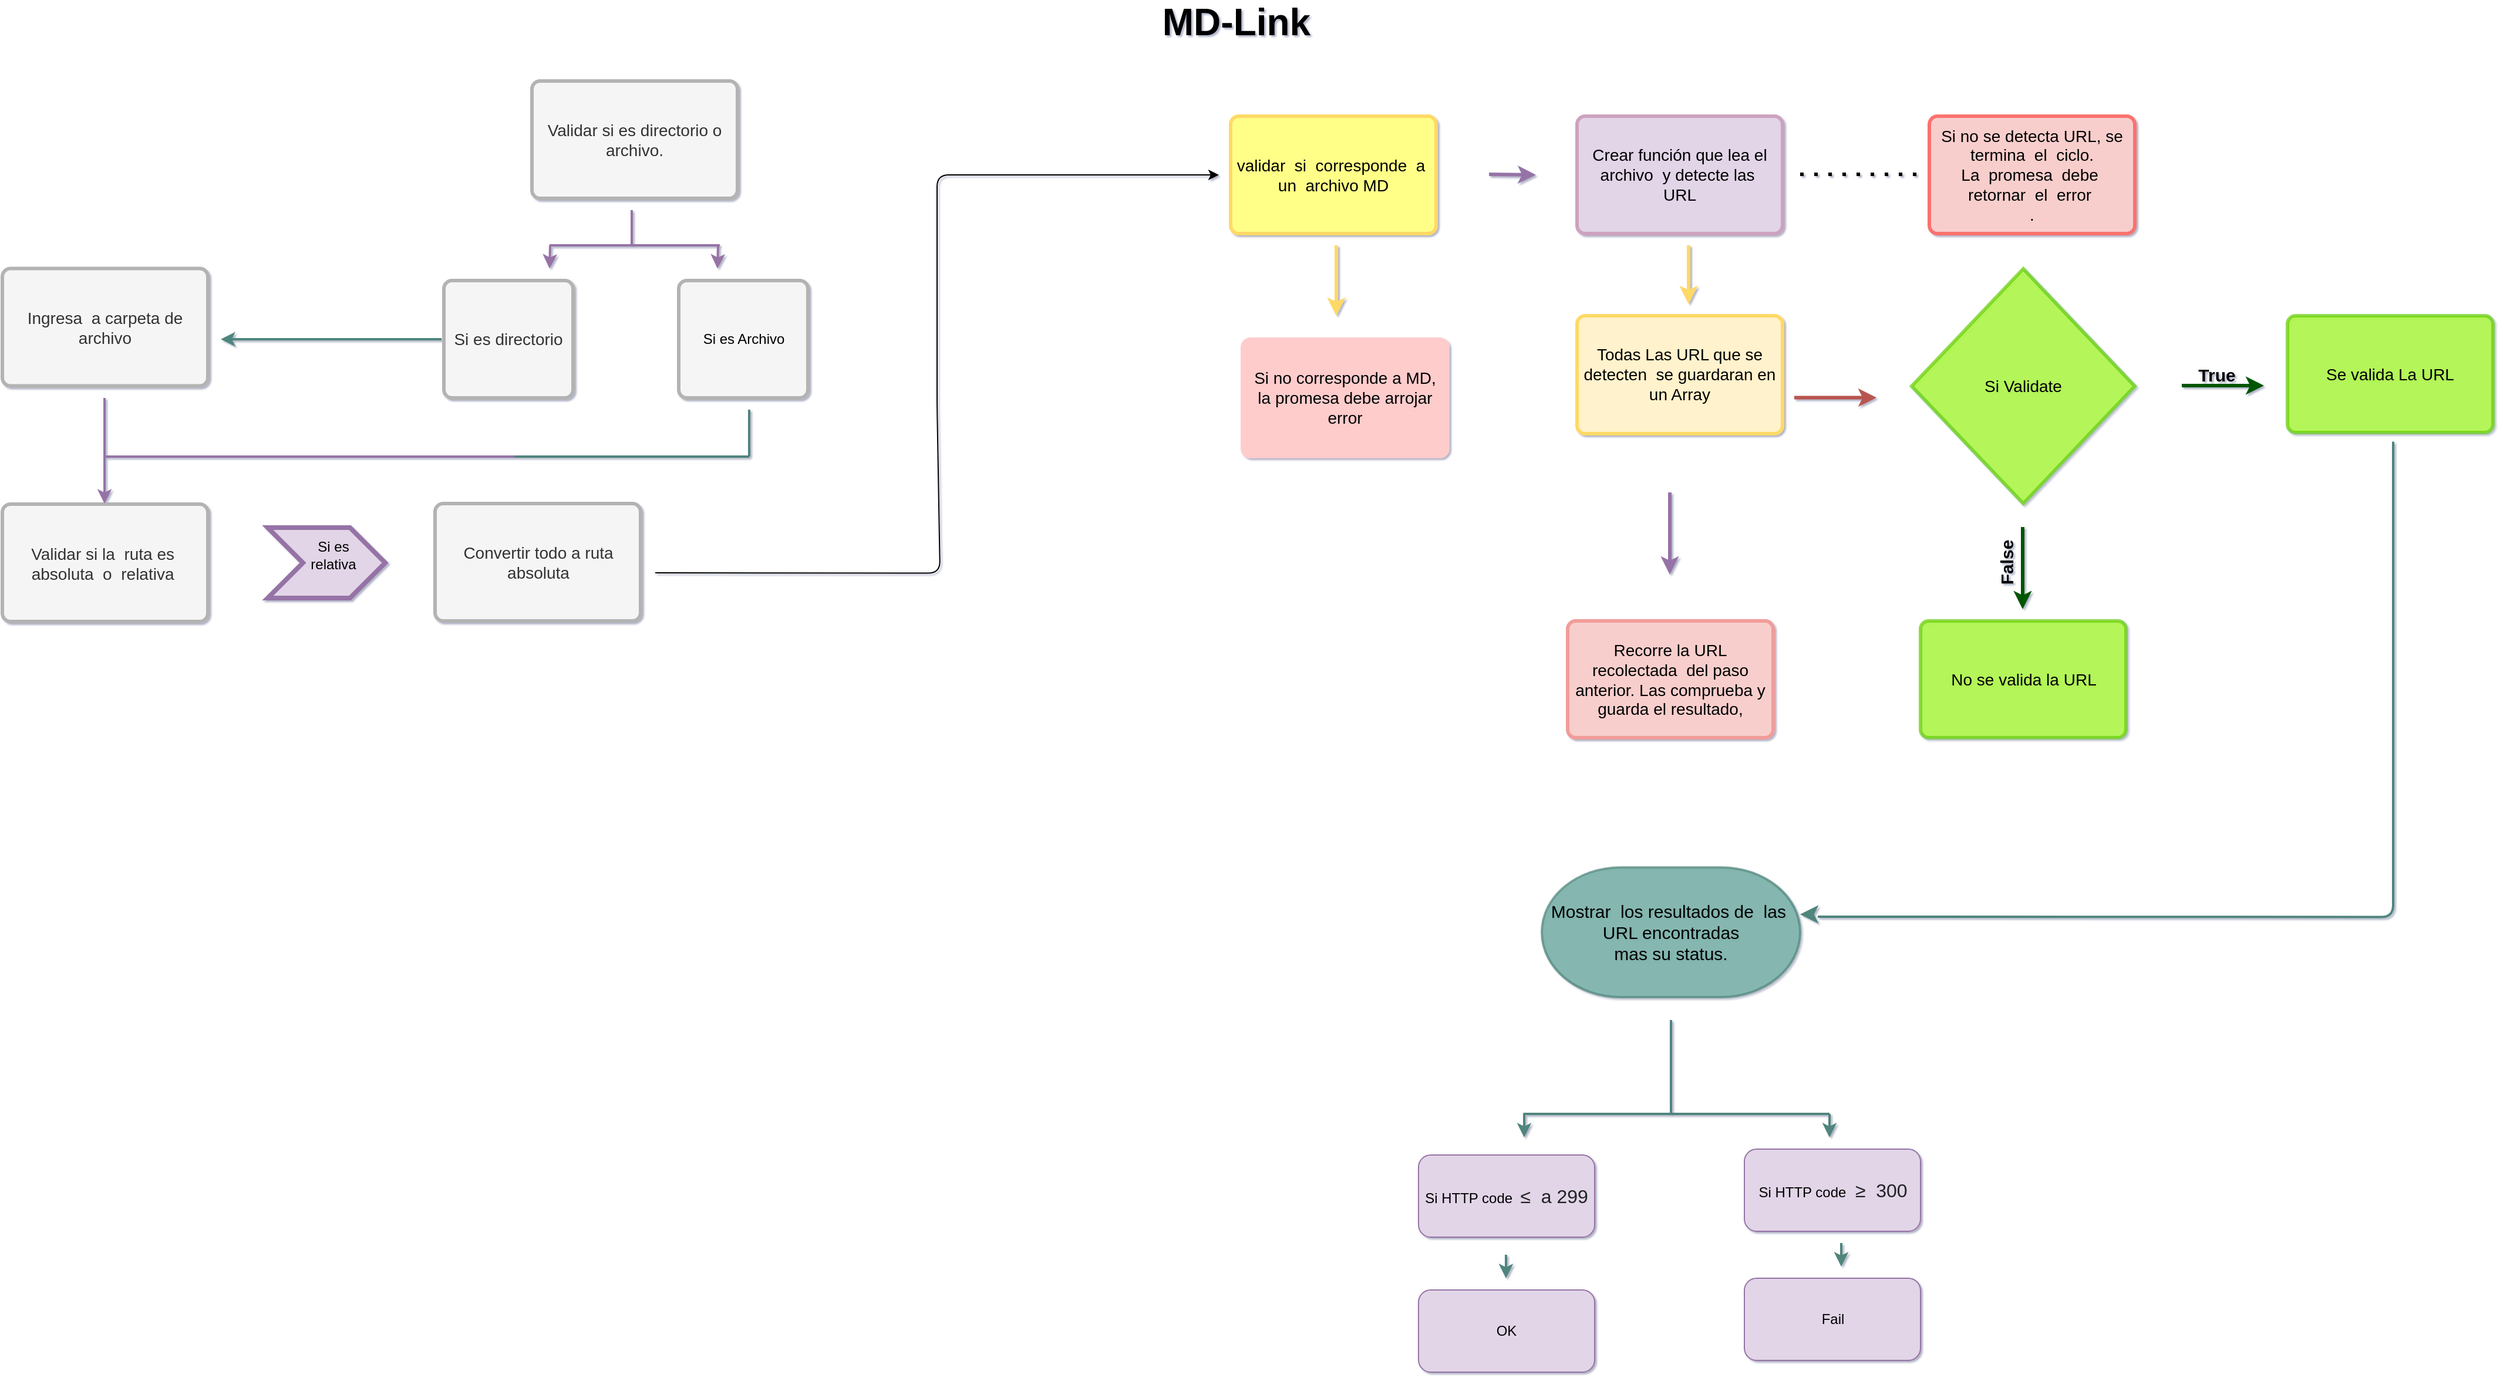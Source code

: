 <mxfile version="14.9.7" type="google"><diagram id="6a731a19-8d31-9384-78a2-239565b7b9f0" name="Page-1"><mxGraphModel dx="2037" dy="1309" grid="1" gridSize="10" guides="1" tooltips="1" connect="1" arrows="1" fold="1" page="1" pageScale="1" pageWidth="1169" pageHeight="827" background="none" math="0" shadow="1"><root><mxCell id="0"/><mxCell id="1" parent="0"/><mxCell id="DETWEWPOx8IOqrIEpr4_-1780" value="" style="edgeStyle=orthogonalEdgeStyle;rounded=0;orthogonalLoop=1;jettySize=auto;html=1;strokeColor=#b85450;strokeWidth=3;fillColor=#f8cecc;" parent="1" edge="1"><mxGeometry relative="1" as="geometry"><mxPoint x="690" y="249.75" as="sourcePoint"/><mxPoint x="760" y="249.75" as="targetPoint"/><Array as="points"><mxPoint x="730" y="249.75"/><mxPoint x="730" y="249.75"/></Array></mxGeometry></mxCell><mxCell id="1764" value="&lt;span style=&quot;font-weight: normal&quot;&gt;Recorre la URL recolectada&amp;nbsp; del paso anterior. Las comprueba y guarda el resultado,&lt;/span&gt;" style="rounded=1;whiteSpace=wrap;html=1;shadow=0;labelBackgroundColor=none;strokeWidth=3;fillColor=#f8cecc;fontFamily=Helvetica;fontSize=14;align=center;spacing=5;fontStyle=1;arcSize=7;perimeterSpacing=2;strokeColor=#F19C99;" parent="1" vertex="1"><mxGeometry x="497" y="440" width="175" height="99.5" as="geometry"/></mxCell><mxCell id="1767" value="Crear función que lea el archivo&amp;nbsp; y detecte las&amp;nbsp; URL" style="rounded=1;whiteSpace=wrap;html=1;shadow=0;labelBackgroundColor=none;strokeWidth=3;fillColor=#e1d5e7;fontFamily=Helvetica;fontSize=14;align=center;spacing=5;arcSize=7;perimeterSpacing=2;strokeColor=#CDA2BE;" parent="1" vertex="1"><mxGeometry x="505" y="10" width="175" height="100" as="geometry"/></mxCell><mxCell id="1768" value="" style="edgeStyle=none;rounded=0;jumpStyle=none;html=1;shadow=0;labelBackgroundColor=none;startArrow=none;startFill=0;endArrow=classic;endFill=1;jettySize=auto;orthogonalLoop=1;strokeColor=#9673a6;strokeWidth=3;fontFamily=Helvetica;fontSize=14;fontColor=#FFFFFF;spacing=5;fillColor=#e1d5e7;" parent="1" edge="1"><mxGeometry relative="1" as="geometry"><mxPoint x="584" y="330.5" as="sourcePoint"/><mxPoint x="584" y="400.5" as="targetPoint"/><Array as="points"/></mxGeometry></mxCell><mxCell id="DETWEWPOx8IOqrIEpr4_-1785" value="Todas Las URL que se detecten&amp;nbsp; se guardaran en un Array" style="rounded=1;whiteSpace=wrap;html=1;shadow=0;labelBackgroundColor=none;strokeWidth=3;fillColor=#fff2cc;fontFamily=Helvetica;fontSize=14;align=center;spacing=5;arcSize=7;perimeterSpacing=2;strokeColor=#FFD966;" parent="1" vertex="1"><mxGeometry x="505" y="180" width="175" height="100.5" as="geometry"/></mxCell><mxCell id="DETWEWPOx8IOqrIEpr4_-1788" value="" style="edgeStyle=none;rounded=0;jumpStyle=none;html=1;shadow=0;labelBackgroundColor=none;startArrow=none;startFill=0;endArrow=classic;endFill=1;jettySize=auto;orthogonalLoop=1;strokeWidth=3;fontFamily=Helvetica;fontSize=14;fontColor=#FFFFFF;spacing=5;fillColor=#fff2cc;strokeColor=#FFD966;" parent="1" edge="1"><mxGeometry relative="1" as="geometry"><mxPoint x="600" y="120" as="sourcePoint"/><mxPoint x="600" y="170" as="targetPoint"/><Array as="points"><mxPoint x="600" y="150"/></Array></mxGeometry></mxCell><mxCell id="f2ASXyOa60-XD3wDkxZV-1769" value="&lt;span style=&quot;font-size: 14px&quot;&gt;Si Validate&lt;/span&gt;" style="rhombus;whiteSpace=wrap;html=1;fillColor=#A7FF0F;opacity=70;strokeWidth=3;strokeColor=#66CC00;" parent="1" vertex="1"><mxGeometry x="790" y="140" width="190" height="200" as="geometry"/></mxCell><mxCell id="f2ASXyOa60-XD3wDkxZV-1774" value="&lt;span style=&quot;font-weight: normal&quot;&gt;No se valida la URL&lt;/span&gt;" style="rounded=1;whiteSpace=wrap;html=1;shadow=0;labelBackgroundColor=none;strokeWidth=3;fontFamily=Helvetica;fontSize=14;align=center;spacing=5;fontStyle=1;arcSize=7;perimeterSpacing=2;fillColor=#A7FF0F;opacity=70;strokeColor=#66CC00;" parent="1" vertex="1"><mxGeometry x="797.5" y="440" width="175" height="99.5" as="geometry"/></mxCell><mxCell id="f2ASXyOa60-XD3wDkxZV-1775" value="&lt;span style=&quot;font-weight: normal&quot;&gt;Se valida La URL&lt;/span&gt;" style="rounded=1;whiteSpace=wrap;html=1;shadow=0;labelBackgroundColor=none;strokeWidth=3;fontFamily=Helvetica;fontSize=14;align=center;spacing=5;fontStyle=1;arcSize=7;perimeterSpacing=2;fillColor=#A7FF0F;opacity=70;strokeColor=#66CC00;" parent="1" vertex="1"><mxGeometry x="1110" y="180" width="175" height="99.5" as="geometry"/></mxCell><mxCell id="f2ASXyOa60-XD3wDkxZV-1776" value="" style="edgeStyle=orthogonalEdgeStyle;rounded=0;orthogonalLoop=1;jettySize=auto;html=1;strokeColor=#005700;strokeWidth=3;fillColor=#008a00;" parent="1" edge="1"><mxGeometry relative="1" as="geometry"><mxPoint x="1020" y="239.5" as="sourcePoint"/><mxPoint x="1090" y="239.5" as="targetPoint"/><Array as="points"><mxPoint x="1070" y="239.75"/><mxPoint x="1070" y="239.75"/></Array></mxGeometry></mxCell><mxCell id="f2ASXyOa60-XD3wDkxZV-1777" value="" style="edgeStyle=none;rounded=0;jumpStyle=none;html=1;shadow=0;labelBackgroundColor=none;startArrow=none;startFill=0;endArrow=classic;endFill=1;jettySize=auto;orthogonalLoop=1;strokeColor=#005700;strokeWidth=3;fontFamily=Helvetica;fontSize=14;fontColor=#FFFFFF;spacing=5;fillColor=#008a00;" parent="1" edge="1"><mxGeometry relative="1" as="geometry"><mxPoint x="884.5" y="360" as="sourcePoint"/><mxPoint x="884.5" y="430" as="targetPoint"/><Array as="points"/></mxGeometry></mxCell><mxCell id="f2ASXyOa60-XD3wDkxZV-1779" value="&lt;b&gt;&lt;font style=&quot;font-size: 15px&quot;&gt;True&lt;/font&gt;&lt;/b&gt;" style="text;html=1;strokeColor=none;fillColor=none;align=center;verticalAlign=middle;whiteSpace=wrap;rounded=0;opacity=70;" parent="1" vertex="1"><mxGeometry x="1030" y="219.75" width="40" height="20" as="geometry"/></mxCell><mxCell id="f2ASXyOa60-XD3wDkxZV-1781" value="&lt;b&gt;&lt;font style=&quot;font-size: 15px&quot;&gt;False&lt;/font&gt;&lt;/b&gt;" style="text;html=1;align=center;verticalAlign=middle;resizable=0;points=[];autosize=1;strokeColor=none;rotation=270;" parent="1" vertex="1"><mxGeometry x="845" y="380.5" width="50" height="20" as="geometry"/></mxCell><mxCell id="f2ASXyOa60-XD3wDkxZV-1783" value="&lt;font style=&quot;font-size: 15px&quot;&gt;Mostrar&amp;nbsp; los resultados de&amp;nbsp; las&amp;nbsp; URL encontradas &lt;br&gt;mas su status.&lt;/font&gt;" style="strokeWidth=2;html=1;shape=mxgraph.flowchart.terminator;whiteSpace=wrap;opacity=70;fillColor=#67AB9F;strokeColor=#50857B;" parent="1" vertex="1"><mxGeometry x="475" y="650" width="220" height="110.5" as="geometry"/></mxCell><mxCell id="lzFV3jC8KutpP2IEr0H6-1770" value="Validar si la&amp;nbsp; ruta es&amp;nbsp; absoluta&amp;nbsp; o&amp;nbsp; relativa&amp;nbsp;" style="rounded=1;whiteSpace=wrap;html=1;shadow=0;labelBackgroundColor=none;strokeWidth=3;fillColor=#f5f5f5;fontFamily=Helvetica;fontSize=14;align=center;spacing=5;arcSize=7;perimeterSpacing=2;fontColor=#333333;strokeColor=#B3B3B3;" vertex="1" parent="1"><mxGeometry x="-836" y="340.5" width="175" height="100" as="geometry"/></mxCell><mxCell id="lzFV3jC8KutpP2IEr0H6-1771" value="validar&amp;nbsp; si&amp;nbsp; corresponde&amp;nbsp; a&amp;nbsp; un&amp;nbsp; archivo MD" style="rounded=1;whiteSpace=wrap;html=1;shadow=0;labelBackgroundColor=none;strokeWidth=3;fillColor=#ffff88;fontFamily=Helvetica;fontSize=14;align=center;spacing=5;arcSize=7;perimeterSpacing=2;strokeColor=#FFD966;" vertex="1" parent="1"><mxGeometry x="210" y="10" width="175" height="100" as="geometry"/></mxCell><mxCell id="lzFV3jC8KutpP2IEr0H6-1774" value="" style="edgeStyle=none;rounded=0;jumpStyle=none;html=1;shadow=0;labelBackgroundColor=none;startArrow=none;startFill=0;endArrow=classic;endFill=1;jettySize=auto;orthogonalLoop=1;strokeWidth=3;fontFamily=Helvetica;fontSize=14;fontColor=#FFFFFF;spacing=5;fillColor=#e1d5e7;strokeColor=#9673a6;" edge="1" parent="1"><mxGeometry relative="1" as="geometry"><mxPoint x="430" y="59.5" as="sourcePoint"/><mxPoint x="470" y="60" as="targetPoint"/><Array as="points"/></mxGeometry></mxCell><mxCell id="lzFV3jC8KutpP2IEr0H6-1777" value="" style="edgeStyle=none;rounded=0;jumpStyle=none;html=1;shadow=0;labelBackgroundColor=none;startArrow=none;startFill=0;endArrow=classic;endFill=1;jettySize=auto;orthogonalLoop=1;strokeWidth=3;fontFamily=Helvetica;fontSize=14;fontColor=#FFFFFF;spacing=5;fillColor=#fff2cc;strokeColor=#FFD966;" edge="1" parent="1"><mxGeometry relative="1" as="geometry"><mxPoint x="300" y="120" as="sourcePoint"/><mxPoint x="300" y="180" as="targetPoint"/><Array as="points"><mxPoint x="300" y="150"/></Array></mxGeometry></mxCell><mxCell id="lzFV3jC8KutpP2IEr0H6-1778" value="Si no corresponde a MD, la promesa debe arrojar error" style="rounded=1;whiteSpace=wrap;html=1;shadow=0;labelBackgroundColor=none;strokeWidth=3;fillColor=#ffcccc;fontFamily=Helvetica;fontSize=14;align=center;spacing=5;arcSize=7;perimeterSpacing=2;strokeColor=#FFCCCC;" vertex="1" parent="1"><mxGeometry x="220" y="200" width="175" height="100" as="geometry"/></mxCell><mxCell id="lzFV3jC8KutpP2IEr0H6-1780" value="Ingresa&amp;nbsp; a carpeta de archivo" style="rounded=1;whiteSpace=wrap;html=1;shadow=0;labelBackgroundColor=none;strokeWidth=3;fillColor=#f5f5f5;fontFamily=Helvetica;fontSize=14;align=center;spacing=5;arcSize=7;perimeterSpacing=2;fontColor=#333333;strokeColor=#B3B3B3;" vertex="1" parent="1"><mxGeometry x="-836" y="139.75" width="175" height="100" as="geometry"/></mxCell><mxCell id="lzFV3jC8KutpP2IEr0H6-1784" value="&lt;b&gt;&lt;font style=&quot;font-size: 32px&quot;&gt;MD-Link&lt;/font&gt;&lt;/b&gt;" style="text;html=1;strokeColor=none;fillColor=none;align=center;verticalAlign=middle;whiteSpace=wrap;rounded=0;" vertex="1" parent="1"><mxGeometry x="110" y="-80" width="210" height="20" as="geometry"/></mxCell><mxCell id="lzFV3jC8KutpP2IEr0H6-1785" value="Validar si es directorio o archivo." style="rounded=1;whiteSpace=wrap;html=1;shadow=0;labelBackgroundColor=none;strokeWidth=3;fillColor=#f5f5f5;fontFamily=Helvetica;fontSize=14;align=center;spacing=5;arcSize=7;perimeterSpacing=2;fontColor=#333333;strokeColor=#B3B3B3;" vertex="1" parent="1"><mxGeometry x="-385" y="-20" width="175" height="100" as="geometry"/></mxCell><mxCell id="lzFV3jC8KutpP2IEr0H6-1786" value="Si es directorio" style="rounded=1;whiteSpace=wrap;html=1;shadow=0;labelBackgroundColor=none;strokeWidth=3;fillColor=#f5f5f5;fontFamily=Helvetica;fontSize=14;align=center;spacing=5;arcSize=7;perimeterSpacing=2;fontColor=#333333;strokeColor=#B3B3B3;" vertex="1" parent="1"><mxGeometry x="-460" y="150" width="110" height="100" as="geometry"/></mxCell><mxCell id="lzFV3jC8KutpP2IEr0H6-1787" value="" style="rounded=1;whiteSpace=wrap;html=1;shadow=0;labelBackgroundColor=none;strokeWidth=3;fillColor=#f5f5f5;fontFamily=Helvetica;fontSize=14;align=center;spacing=5;arcSize=7;perimeterSpacing=2;fontColor=#333333;strokeColor=#B3B3B3;" vertex="1" parent="1"><mxGeometry x="-260" y="150" width="110" height="100" as="geometry"/></mxCell><mxCell id="lzFV3jC8KutpP2IEr0H6-1793" value="" style="endArrow=classic;html=1;" edge="1" parent="1"><mxGeometry width="50" height="50" relative="1" as="geometry"><mxPoint x="-280" y="399" as="sourcePoint"/><mxPoint x="200" y="60" as="targetPoint"/><Array as="points"><mxPoint x="-37.5" y="399.25"/><mxPoint x="-40" y="255.5"/><mxPoint x="-40" y="60"/></Array></mxGeometry></mxCell><mxCell id="lzFV3jC8KutpP2IEr0H6-1797" value="Si es Archivo" style="text;html=1;strokeColor=none;fillColor=none;align=center;verticalAlign=middle;whiteSpace=wrap;rounded=0;" vertex="1" parent="1"><mxGeometry x="-257.5" y="155" width="105" height="90" as="geometry"/></mxCell><mxCell id="lzFV3jC8KutpP2IEr0H6-1810" value="&lt;span style=&quot;color: rgb(0 , 0 , 0) ; font-family: &amp;#34;helvetica&amp;#34; ; font-size: 12px ; font-style: normal ; font-weight: 400 ; letter-spacing: normal ; text-align: center ; text-indent: 0px ; text-transform: none ; word-spacing: 0px ; display: inline ; float: none&quot;&gt;Si HTTP code&amp;nbsp;&lt;/span&gt;&lt;span style=&quot;color: rgb(32 , 33 , 36) ; font-family: &amp;#34;arial&amp;#34; , sans-serif ; font-size: 16px ; text-align: left&quot;&gt;&amp;nbsp;≥&amp;nbsp; 300&lt;/span&gt;" style="rounded=1;whiteSpace=wrap;html=1;strokeColor=#9673a6;fillColor=#e1d5e7;" vertex="1" parent="1"><mxGeometry x="647.5" y="890" width="150" height="70" as="geometry"/></mxCell><mxCell id="lzFV3jC8KutpP2IEr0H6-1813" value="Si HTTP code&amp;nbsp;&amp;nbsp;&lt;span style=&quot;color: rgb(32 , 33 , 36) ; font-family: &amp;#34;arial&amp;#34; , sans-serif ; font-size: 16px ; text-align: left&quot;&gt;≤&amp;nbsp; a 299&lt;/span&gt;" style="rounded=1;whiteSpace=wrap;html=1;strokeColor=#9673a6;fillColor=#e1d5e7;" vertex="1" parent="1"><mxGeometry x="370" y="895" width="150" height="70" as="geometry"/></mxCell><mxCell id="lzFV3jC8KutpP2IEr0H6-1814" value="" style="endArrow=none;html=1;strokeColor=#50857B;strokeWidth=2;" edge="1" parent="1"><mxGeometry width="50" height="50" relative="1" as="geometry"><mxPoint x="585" y="860" as="sourcePoint"/><mxPoint x="585" y="780" as="targetPoint"/></mxGeometry></mxCell><mxCell id="lzFV3jC8KutpP2IEr0H6-1817" value="" style="endArrow=none;html=1;strokeColor=#50857B;strokeWidth=2;" edge="1" parent="1"><mxGeometry width="50" height="50" relative="1" as="geometry"><mxPoint x="545" y="860" as="sourcePoint"/><mxPoint x="720" y="860" as="targetPoint"/><Array as="points"><mxPoint x="455" y="860"/></Array></mxGeometry></mxCell><mxCell id="lzFV3jC8KutpP2IEr0H6-1818" value="" style="endArrow=classic;html=1;strokeColor=#50857B;strokeWidth=2;" edge="1" parent="1"><mxGeometry width="50" height="50" relative="1" as="geometry"><mxPoint x="720" y="860" as="sourcePoint"/><mxPoint x="720" y="880" as="targetPoint"/></mxGeometry></mxCell><mxCell id="lzFV3jC8KutpP2IEr0H6-1819" value="" style="endArrow=classic;html=1;strokeColor=#50857B;strokeWidth=2;" edge="1" parent="1"><mxGeometry width="50" height="50" relative="1" as="geometry"><mxPoint x="460" y="860" as="sourcePoint"/><mxPoint x="460" y="880" as="targetPoint"/></mxGeometry></mxCell><mxCell id="lzFV3jC8KutpP2IEr0H6-1820" value="" style="endArrow=none;html=1;strokeColor=#50857B;strokeWidth=2;" edge="1" parent="1"><mxGeometry width="50" height="50" relative="1" as="geometry"><mxPoint x="710" y="692" as="sourcePoint"/><mxPoint x="1200" y="287.25" as="targetPoint"/><Array as="points"><mxPoint x="1200" y="692.25"/></Array></mxGeometry></mxCell><mxCell id="lzFV3jC8KutpP2IEr0H6-1821" value="" style="endArrow=classic;html=1;strokeColor=#50857B;strokeWidth=3;" edge="1" parent="1"><mxGeometry width="50" height="50" relative="1" as="geometry"><mxPoint x="705" y="690" as="sourcePoint"/><mxPoint x="695" y="690" as="targetPoint"/></mxGeometry></mxCell><mxCell id="lzFV3jC8KutpP2IEr0H6-1822" value="OK" style="rounded=1;whiteSpace=wrap;html=1;strokeColor=#9673a6;fillColor=#e1d5e7;" vertex="1" parent="1"><mxGeometry x="370" y="1010" width="150" height="70" as="geometry"/></mxCell><mxCell id="lzFV3jC8KutpP2IEr0H6-1823" value="Fail" style="rounded=1;whiteSpace=wrap;html=1;strokeColor=#9673a6;fillColor=#e1d5e7;" vertex="1" parent="1"><mxGeometry x="647.5" y="1000" width="150" height="70" as="geometry"/></mxCell><mxCell id="lzFV3jC8KutpP2IEr0H6-1825" value="" style="endArrow=classic;html=1;strokeColor=#50857B;strokeWidth=2;" edge="1" parent="1"><mxGeometry width="50" height="50" relative="1" as="geometry"><mxPoint x="444.5" y="980" as="sourcePoint"/><mxPoint x="444.5" y="1000" as="targetPoint"/></mxGeometry></mxCell><mxCell id="lzFV3jC8KutpP2IEr0H6-1826" value="" style="endArrow=classic;html=1;strokeColor=#50857B;strokeWidth=2;" edge="1" parent="1"><mxGeometry width="50" height="50" relative="1" as="geometry"><mxPoint x="730" y="970" as="sourcePoint"/><mxPoint x="730" y="990" as="targetPoint"/></mxGeometry></mxCell><mxCell id="lzFV3jC8KutpP2IEr0H6-1834" value="" style="endArrow=none;dashed=1;html=1;dashPattern=1 3;strokeWidth=3;" edge="1" parent="1"><mxGeometry width="50" height="50" relative="1" as="geometry"><mxPoint x="695" y="59.5" as="sourcePoint"/><mxPoint x="795" y="59.5" as="targetPoint"/></mxGeometry></mxCell><mxCell id="lzFV3jC8KutpP2IEr0H6-1835" value="Si no se detecta URL, se termina&amp;nbsp; el&amp;nbsp; ciclo. &lt;br&gt;La&amp;nbsp; promesa&amp;nbsp; debe&amp;nbsp; retornar&amp;nbsp; el&amp;nbsp; error&amp;nbsp;&lt;br&gt;." style="rounded=1;whiteSpace=wrap;html=1;shadow=0;labelBackgroundColor=none;strokeWidth=3;fillColor=#f8cecc;fontFamily=Helvetica;fontSize=14;align=center;spacing=5;arcSize=7;perimeterSpacing=2;strokeColor=#FA726D;" vertex="1" parent="1"><mxGeometry x="805" y="10" width="175" height="100" as="geometry"/></mxCell><mxCell id="lzFV3jC8KutpP2IEr0H6-1839" value="Convertir todo a ruta absoluta" style="rounded=1;whiteSpace=wrap;html=1;shadow=0;labelBackgroundColor=none;strokeWidth=3;fillColor=#f5f5f5;fontFamily=Helvetica;fontSize=14;align=center;spacing=5;arcSize=7;perimeterSpacing=2;fontColor=#333333;strokeColor=#B3B3B3;" vertex="1" parent="1"><mxGeometry x="-467.5" y="340" width="175" height="100" as="geometry"/></mxCell><mxCell id="lzFV3jC8KutpP2IEr0H6-1840" value="" style="endArrow=none;html=1;strokeColor=#9673a6;strokeWidth=2;fillColor=#e1d5e7;" edge="1" parent="1"><mxGeometry width="50" height="50" relative="1" as="geometry"><mxPoint x="-300" y="120" as="sourcePoint"/><mxPoint x="-300" y="90" as="targetPoint"/></mxGeometry></mxCell><mxCell id="lzFV3jC8KutpP2IEr0H6-1841" value="" style="endArrow=none;html=1;strokeColor=#9673a6;strokeWidth=2;fillColor=#e1d5e7;" edge="1" parent="1"><mxGeometry width="50" height="50" relative="1" as="geometry"><mxPoint x="-370" y="120" as="sourcePoint"/><mxPoint x="-225" y="120" as="targetPoint"/></mxGeometry></mxCell><mxCell id="lzFV3jC8KutpP2IEr0H6-1844" value="" style="edgeStyle=none;rounded=0;jumpStyle=none;html=1;shadow=0;labelBackgroundColor=none;startArrow=none;startFill=0;endArrow=classic;endFill=1;jettySize=auto;orthogonalLoop=1;strokeColor=#9673a6;strokeWidth=2;fontFamily=Helvetica;fontSize=14;fontColor=#FFFFFF;spacing=5;fillColor=#e1d5e7;" edge="1" parent="1"><mxGeometry relative="1" as="geometry"><mxPoint x="-369.5" y="120" as="sourcePoint"/><mxPoint x="-370" y="139.75" as="targetPoint"/><Array as="points"/></mxGeometry></mxCell><mxCell id="lzFV3jC8KutpP2IEr0H6-1846" value="" style="edgeStyle=none;rounded=0;jumpStyle=none;html=1;shadow=0;labelBackgroundColor=none;startArrow=none;startFill=0;endArrow=classic;endFill=1;jettySize=auto;orthogonalLoop=1;strokeColor=#9673a6;strokeWidth=2;fontFamily=Helvetica;fontSize=14;fontColor=#FFFFFF;spacing=5;fillColor=#e1d5e7;" edge="1" parent="1"><mxGeometry relative="1" as="geometry"><mxPoint x="-226.5" y="120" as="sourcePoint"/><mxPoint x="-227" y="139.75" as="targetPoint"/><Array as="points"/></mxGeometry></mxCell><mxCell id="lzFV3jC8KutpP2IEr0H6-1850" value="Text" style="text;html=1;strokeColor=none;fillColor=none;align=center;verticalAlign=middle;whiteSpace=wrap;rounded=0;" vertex="1" parent="1"><mxGeometry x="-570" y="380" width="40" height="20" as="geometry"/></mxCell><mxCell id="lzFV3jC8KutpP2IEr0H6-1852" value="" style="html=1;shadow=0;dashed=0;align=center;verticalAlign=middle;shape=mxgraph.arrows2.arrow;dy=0;dx=30;notch=30;strokeColor=#9673a6;fillColor=#e1d5e7;strokeWidth=4;" vertex="1" parent="1"><mxGeometry x="-610" y="360.5" width="100" height="60" as="geometry"/></mxCell><mxCell id="lzFV3jC8KutpP2IEr0H6-1853" value="Si es relativa" style="text;html=1;strokeColor=none;fillColor=none;align=center;verticalAlign=middle;whiteSpace=wrap;rounded=0;" vertex="1" parent="1"><mxGeometry x="-584" y="354" width="60" height="60" as="geometry"/></mxCell><mxCell id="lzFV3jC8KutpP2IEr0H6-1854" value="" style="endArrow=none;html=1;strokeColor=#9673a6;strokeWidth=2;fillColor=#e1d5e7;" edge="1" parent="1"><mxGeometry width="50" height="50" relative="1" as="geometry"><mxPoint x="-749" y="300" as="sourcePoint"/><mxPoint x="-749" y="250" as="targetPoint"/></mxGeometry></mxCell><mxCell id="lzFV3jC8KutpP2IEr0H6-1855" value="" style="endArrow=none;html=1;strokeColor=#9673a6;strokeWidth=2;fillColor=#e1d5e7;" edge="1" parent="1"><mxGeometry width="50" height="50" relative="1" as="geometry"><mxPoint x="-750" y="300" as="sourcePoint"/><mxPoint x="-400" y="300" as="targetPoint"/></mxGeometry></mxCell><mxCell id="lzFV3jC8KutpP2IEr0H6-1856" value="" style="endArrow=classic;html=1;strokeColor=#9673a6;strokeWidth=2;fillColor=#e1d5e7;" edge="1" parent="1"><mxGeometry width="50" height="50" relative="1" as="geometry"><mxPoint x="-749" y="300" as="sourcePoint"/><mxPoint x="-749" y="340" as="targetPoint"/></mxGeometry></mxCell><mxCell id="lzFV3jC8KutpP2IEr0H6-1858" value="" style="endArrow=none;html=1;strokeColor=#50857B;strokeWidth=2;" edge="1" parent="1"><mxGeometry width="50" height="50" relative="1" as="geometry"><mxPoint x="-200" y="300" as="sourcePoint"/><mxPoint x="-200" y="260" as="targetPoint"/></mxGeometry></mxCell><mxCell id="lzFV3jC8KutpP2IEr0H6-1860" value="" style="endArrow=none;html=1;strokeColor=#50857B;strokeWidth=2;" edge="1" parent="1"><mxGeometry width="50" height="50" relative="1" as="geometry"><mxPoint x="-200" y="300" as="sourcePoint"/><mxPoint x="-400" y="300" as="targetPoint"/><Array as="points"><mxPoint x="-320" y="300"/></Array></mxGeometry></mxCell><mxCell id="lzFV3jC8KutpP2IEr0H6-1867" value="" style="endArrow=classic;html=1;strokeColor=#50857B;strokeWidth=2;exitX=0;exitY=0.5;exitDx=0;exitDy=0;" edge="1" parent="1" source="lzFV3jC8KutpP2IEr0H6-1786"><mxGeometry width="50" height="50" relative="1" as="geometry"><mxPoint x="-475" y="199.5" as="sourcePoint"/><mxPoint x="-650" y="200" as="targetPoint"/><Array as="points"/></mxGeometry></mxCell></root></mxGraphModel></diagram></mxfile>